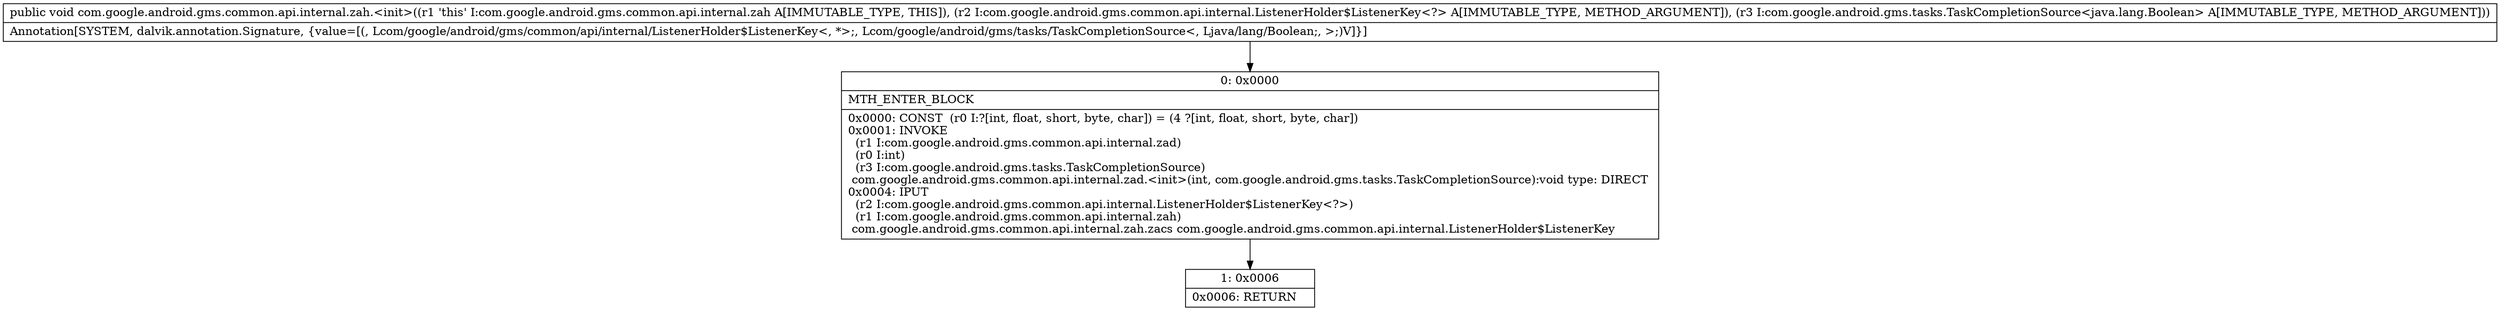 digraph "CFG forcom.google.android.gms.common.api.internal.zah.\<init\>(Lcom\/google\/android\/gms\/common\/api\/internal\/ListenerHolder$ListenerKey;Lcom\/google\/android\/gms\/tasks\/TaskCompletionSource;)V" {
Node_0 [shape=record,label="{0\:\ 0x0000|MTH_ENTER_BLOCK\l|0x0000: CONST  (r0 I:?[int, float, short, byte, char]) = (4 ?[int, float, short, byte, char]) \l0x0001: INVOKE  \l  (r1 I:com.google.android.gms.common.api.internal.zad)\l  (r0 I:int)\l  (r3 I:com.google.android.gms.tasks.TaskCompletionSource)\l com.google.android.gms.common.api.internal.zad.\<init\>(int, com.google.android.gms.tasks.TaskCompletionSource):void type: DIRECT \l0x0004: IPUT  \l  (r2 I:com.google.android.gms.common.api.internal.ListenerHolder$ListenerKey\<?\>)\l  (r1 I:com.google.android.gms.common.api.internal.zah)\l com.google.android.gms.common.api.internal.zah.zacs com.google.android.gms.common.api.internal.ListenerHolder$ListenerKey \l}"];
Node_1 [shape=record,label="{1\:\ 0x0006|0x0006: RETURN   \l}"];
MethodNode[shape=record,label="{public void com.google.android.gms.common.api.internal.zah.\<init\>((r1 'this' I:com.google.android.gms.common.api.internal.zah A[IMMUTABLE_TYPE, THIS]), (r2 I:com.google.android.gms.common.api.internal.ListenerHolder$ListenerKey\<?\> A[IMMUTABLE_TYPE, METHOD_ARGUMENT]), (r3 I:com.google.android.gms.tasks.TaskCompletionSource\<java.lang.Boolean\> A[IMMUTABLE_TYPE, METHOD_ARGUMENT]))  | Annotation[SYSTEM, dalvik.annotation.Signature, \{value=[(, Lcom\/google\/android\/gms\/common\/api\/internal\/ListenerHolder$ListenerKey\<, *\>;, Lcom\/google\/android\/gms\/tasks\/TaskCompletionSource\<, Ljava\/lang\/Boolean;, \>;)V]\}]\l}"];
MethodNode -> Node_0;
Node_0 -> Node_1;
}

